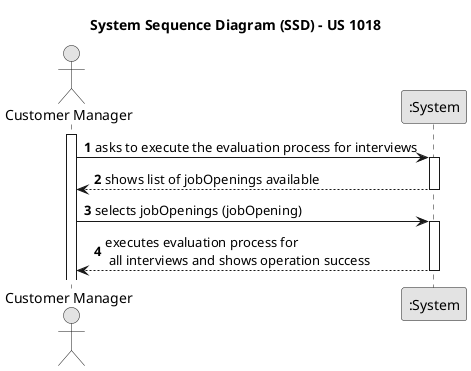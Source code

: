 @startuml
skinparam monochrome true
skinparam packageStyle rectangle
skinparam shadowing false

title System Sequence Diagram (SSD) - US 1018

autonumber

actor "Customer Manager" as User
participant ":System" as System

activate User

    User -> System: asks to execute the evaluation process for interviews
        activate System

    System--> User : shows list of jobOpenings available
        deactivate System

    User -> System: selects jobOpenings (jobOpening)
        activate System


    System--> User : executes evaluation process for\n all interviews and shows operation success
        deactivate System

@enduml